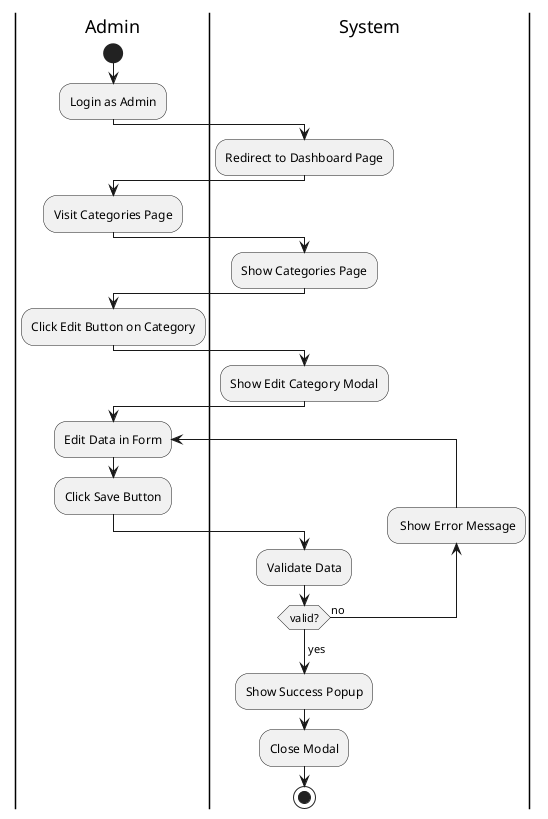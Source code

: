 @startuml Edit Category
|Admin|
start
:Login as Admin;
|System|
:Redirect to Dashboard Page;
|Admin|
:Visit Categories Page;
|System|
:Show Categories Page;
|Admin|
:Click Edit Button on Category;
|System|
:Show Edit Category Modal;
|Admin|
repeat :Edit Data in Form;
:Click Save Button;
|System|
:Validate Data;
backward: Show Error Message;
repeat while(valid?) is (no)
-> yes;
:Show Success Popup;
:Close Modal;
stop
@enduml
